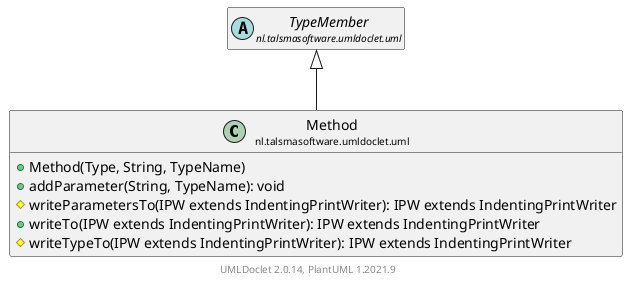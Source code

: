 @startuml
    set namespaceSeparator none
    hide empty fields
    hide empty methods

    class "<size:14>Method\n<size:10>nl.talsmasoftware.umldoclet.uml" as nl.talsmasoftware.umldoclet.uml.Method [[Method.html]] {
        +Method(Type, String, TypeName)
        +addParameter(String, TypeName): void
        #writeParametersTo(IPW extends IndentingPrintWriter): IPW extends IndentingPrintWriter
        +writeTo(IPW extends IndentingPrintWriter): IPW extends IndentingPrintWriter
        #writeTypeTo(IPW extends IndentingPrintWriter): IPW extends IndentingPrintWriter
    }

    abstract class "<size:14>TypeMember\n<size:10>nl.talsmasoftware.umldoclet.uml" as nl.talsmasoftware.umldoclet.uml.TypeMember [[TypeMember.html]]

    nl.talsmasoftware.umldoclet.uml.TypeMember <|-- nl.talsmasoftware.umldoclet.uml.Method

    center footer UMLDoclet 2.0.14, PlantUML 1.2021.9
@enduml
